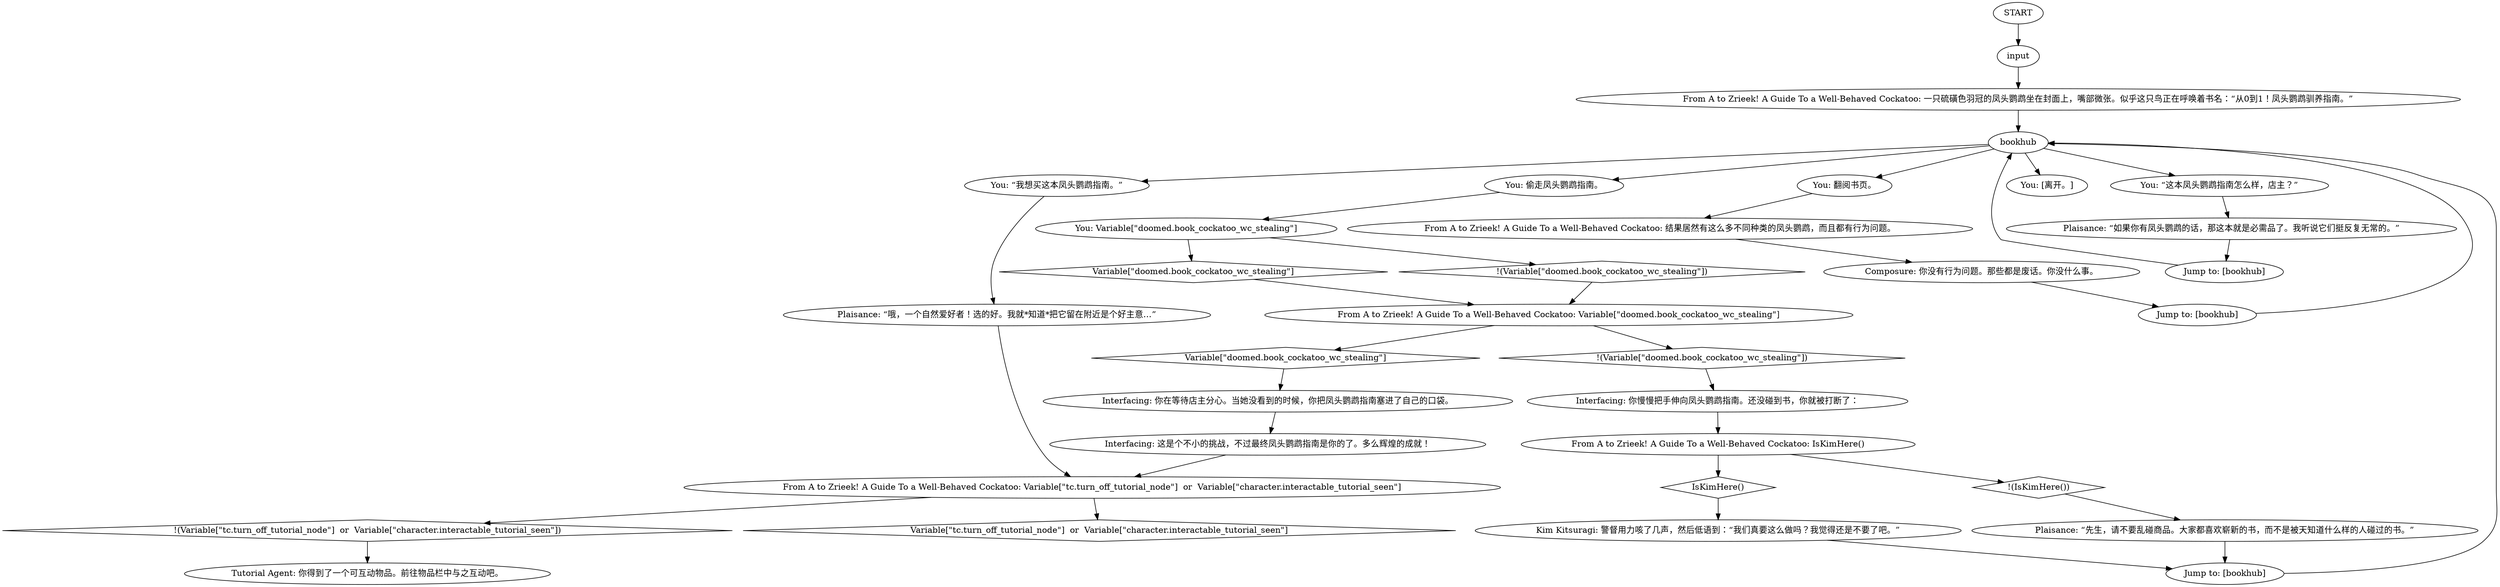 # BOOKSTORE / COCKATOO
# From A to Zrieek! Guide to a Well-Behaved Cockatoo. (Helen)
# ==================================================
digraph G {
	  0 [label="START"];
	  1 [label="input"];
	  2 [label="bookhub"];
	  3 [label="From A to Zrieek! A Guide To a Well-Behaved Cockatoo: IsKimHere()"];
	  4 [label="IsKimHere()", shape=diamond];
	  5 [label="!(IsKimHere())", shape=diamond];
	  6 [label="From A to Zrieek! A Guide To a Well-Behaved Cockatoo: 结果居然有这么多不同种类的凤头鹦鹉，而且都有行为问题。"];
	  7 [label="You: “我想买这本凤头鹦鹉指南。”"];
	  8 [label="You: 翻阅书页。"];
	  9 [label="Kim Kitsuragi: 警督用力咳了几声，然后低语到：“我们真要这么做吗？我觉得还是不要了吧。”"];
	  10 [label="Jump to: [bookhub]"];
	  11 [label="Interfacing: 你慢慢把手伸向凤头鹦鹉指南。还没碰到书，你就被打断了："];
	  12 [label="Composure: 你没有行为问题。那些都是废话。你没什么事。"];
	  13 [label="You: “这本凤头鹦鹉指南怎么样，店主？”"];
	  15 [label="Tutorial Agent: 你得到了一个可互动物品。前往物品栏中与之互动吧。"];
	  16 [label="You: 偷走凤头鹦鹉指南。"];
	  17 [label="You: Variable[\"doomed.book_cockatoo_wc_stealing\"]"];
	  18 [label="Variable[\"doomed.book_cockatoo_wc_stealing\"]", shape=diamond];
	  19 [label="!(Variable[\"doomed.book_cockatoo_wc_stealing\"])", shape=diamond];
	  20 [label="Plaisance: “哦，一个自然爱好者！选的好。我就*知道*把它留在附近是个好主意…”"];
	  21 [label="Plaisance: “先生，请不要乱碰商品。大家都喜欢崭新的书，而不是被天知道什么样的人碰过的书。”"];
	  22 [label="From A to Zrieek! A Guide To a Well-Behaved Cockatoo: Variable[\"doomed.book_cockatoo_wc_stealing\"]"];
	  23 [label="Variable[\"doomed.book_cockatoo_wc_stealing\"]", shape=diamond];
	  24 [label="!(Variable[\"doomed.book_cockatoo_wc_stealing\"])", shape=diamond];
	  25 [label="Jump to: [bookhub]"];
	  26 [label="Interfacing: 这是个不小的挑战，不过最终凤头鹦鹉指南是你的了。多么辉煌的成就！"];
	  27 [label="Plaisance: “如果你有凤头鹦鹉的话，那这本就是必需品了。我听说它们挺反复无常的。”"];
	  28 [label="From A to Zrieek! A Guide To a Well-Behaved Cockatoo: 一只硫磺色羽冠的凤头鹦鹉坐在封面上，嘴部微张。似乎这只鸟正在呼唤着书名：“从0到1！凤头鹦鹉驯养指南。”"];
	  29 [label="From A to Zrieek! A Guide To a Well-Behaved Cockatoo: Variable[\"tc.turn_off_tutorial_node\"]  or  Variable[\"character.interactable_tutorial_seen\"]"];
	  30 [label="Variable[\"tc.turn_off_tutorial_node\"]  or  Variable[\"character.interactable_tutorial_seen\"]", shape=diamond];
	  31 [label="!(Variable[\"tc.turn_off_tutorial_node\"]  or  Variable[\"character.interactable_tutorial_seen\"])", shape=diamond];
	  32 [label="Jump to: [bookhub]"];
	  33 [label="You: [离开。]"];
	  34 [label="Interfacing: 你在等待店主分心。当她没看到的时候，你把凤头鹦鹉指南塞进了自己的口袋。"];
	  0 -> 1
	  1 -> 28
	  2 -> 33
	  2 -> 7
	  2 -> 8
	  2 -> 13
	  2 -> 16
	  3 -> 4
	  3 -> 5
	  4 -> 9
	  5 -> 21
	  6 -> 12
	  7 -> 20
	  8 -> 6
	  9 -> 25
	  10 -> 2
	  11 -> 3
	  12 -> 32
	  13 -> 27
	  16 -> 17
	  17 -> 18
	  17 -> 19
	  18 -> 22
	  19 -> 22
	  20 -> 29
	  21 -> 25
	  22 -> 24
	  22 -> 23
	  23 -> 34
	  24 -> 11
	  25 -> 2
	  26 -> 29
	  27 -> 10
	  28 -> 2
	  29 -> 30
	  29 -> 31
	  31 -> 15
	  32 -> 2
	  34 -> 26
}

